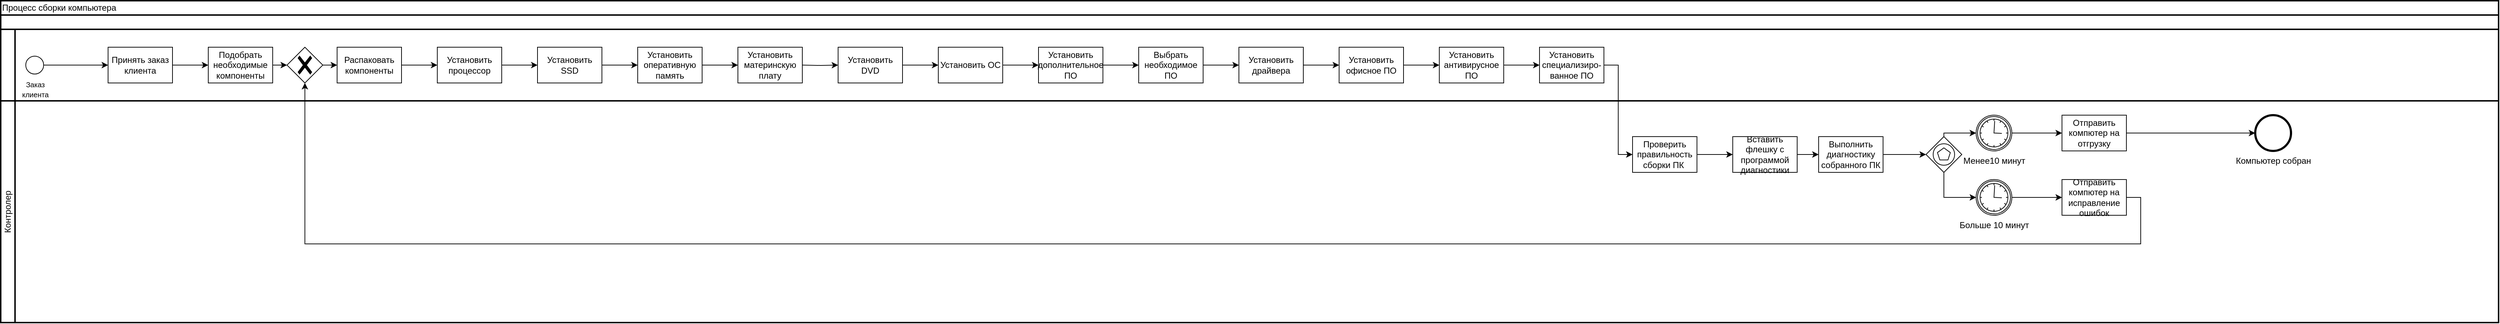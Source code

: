 <mxfile version="27.0.5">
  <diagram name="Страница — 1" id="HnActxMmPS7xU4tbSs8K">
    <mxGraphModel dx="1481" dy="716" grid="1" gridSize="10" guides="1" tooltips="1" connect="1" arrows="1" fold="1" page="0" pageScale="1" pageWidth="827" pageHeight="1169" math="0" shadow="0">
      <root>
        <mxCell id="0" />
        <mxCell id="1" parent="0" />
        <mxCell id="qft5tH1vOHiA7ZXkrPKI-34" value="Процесс сборки компьютера" style="swimlane;html=1;startSize=20;fontStyle=0;collapsible=0;horizontal=1;swimlaneLine=1;strokeWidth=2;swimlaneFillColor=#ffffff;whiteSpace=wrap;align=left;" parent="1" vertex="1">
          <mxGeometry x="200" y="280" width="3490" height="40" as="geometry" />
        </mxCell>
        <mxCell id="qft5tH1vOHiA7ZXkrPKI-35" value="Мастер" style="swimlane;html=1;startSize=20;fontStyle=0;collapsible=0;horizontal=0;swimlaneLine=1;swimlaneFillColor=#ffffff;strokeWidth=2;whiteSpace=wrap;" parent="1" vertex="1">
          <mxGeometry x="200" y="320" width="3490" height="410" as="geometry" />
        </mxCell>
        <mxCell id="qft5tH1vOHiA7ZXkrPKI-37" value="&lt;font size=&quot;1&quot;&gt;Заказ&lt;/font&gt;&lt;div&gt;&lt;font size=&quot;1&quot;&gt;клиента&lt;/font&gt;&lt;/div&gt;" style="points=[[0.145,0.145,0],[0.5,0,0],[0.855,0.145,0],[1,0.5,0],[0.855,0.855,0],[0.5,1,0],[0.145,0.855,0],[0,0.5,0]];shape=mxgraph.bpmn.event;html=1;verticalLabelPosition=bottom;labelBackgroundColor=#ffffff;verticalAlign=top;align=center;perimeter=ellipsePerimeter;outlineConnect=0;aspect=fixed;outline=standard;symbol=general;" parent="qft5tH1vOHiA7ZXkrPKI-35" vertex="1">
          <mxGeometry x="35" y="37.5" width="25" height="25" as="geometry" />
        </mxCell>
        <mxCell id="qft5tH1vOHiA7ZXkrPKI-44" style="edgeStyle=orthogonalEdgeStyle;rounded=0;orthogonalLoop=1;jettySize=auto;html=1;exitX=1;exitY=0.5;exitDx=0;exitDy=0;exitPerimeter=0;" parent="qft5tH1vOHiA7ZXkrPKI-35" source="qft5tH1vOHiA7ZXkrPKI-40" target="qft5tH1vOHiA7ZXkrPKI-42" edge="1">
          <mxGeometry relative="1" as="geometry" />
        </mxCell>
        <mxCell id="qft5tH1vOHiA7ZXkrPKI-40" value="Принять заказ клиента" style="points=[[0.25,0,0],[0.5,0,0],[0.75,0,0],[1,0.25,0],[1,0.5,0],[1,0.75,0],[0.75,1,0],[0.5,1,0],[0.25,1,0],[0,0.75,0],[0,0.5,0],[0,0.25,0]];shape=mxgraph.bpmn.task2;whiteSpace=wrap;rectStyle=rounded;size=10;html=1;container=1;expand=0;collapsible=0;taskMarker=abstract;" parent="qft5tH1vOHiA7ZXkrPKI-35" vertex="1">
          <mxGeometry x="150" y="25" width="90" height="50" as="geometry" />
        </mxCell>
        <mxCell id="qft5tH1vOHiA7ZXkrPKI-41" style="edgeStyle=orthogonalEdgeStyle;rounded=0;orthogonalLoop=1;jettySize=auto;html=1;exitX=1;exitY=0.5;exitDx=0;exitDy=0;exitPerimeter=0;entryX=0;entryY=0.5;entryDx=0;entryDy=0;entryPerimeter=0;" parent="qft5tH1vOHiA7ZXkrPKI-35" source="qft5tH1vOHiA7ZXkrPKI-37" target="qft5tH1vOHiA7ZXkrPKI-40" edge="1">
          <mxGeometry relative="1" as="geometry" />
        </mxCell>
        <mxCell id="qft5tH1vOHiA7ZXkrPKI-42" value="Подобрать необходимые компоненты" style="points=[[0.25,0,0],[0.5,0,0],[0.75,0,0],[1,0.25,0],[1,0.5,0],[1,0.75,0],[0.75,1,0],[0.5,1,0],[0.25,1,0],[0,0.75,0],[0,0.5,0],[0,0.25,0]];shape=mxgraph.bpmn.task2;whiteSpace=wrap;rectStyle=rounded;size=10;html=1;container=1;expand=0;collapsible=0;taskMarker=abstract;" parent="qft5tH1vOHiA7ZXkrPKI-35" vertex="1">
          <mxGeometry x="290" y="25" width="90" height="50" as="geometry" />
        </mxCell>
        <mxCell id="qft5tH1vOHiA7ZXkrPKI-45" style="edgeStyle=orthogonalEdgeStyle;rounded=0;orthogonalLoop=1;jettySize=auto;html=1;exitX=1;exitY=0.5;exitDx=0;exitDy=0;exitPerimeter=0;entryX=0;entryY=0.5;entryDx=0;entryDy=0;entryPerimeter=0;" parent="qft5tH1vOHiA7ZXkrPKI-35" source="vdZZEBa0CY6hvg-4VXfn-33" edge="1">
          <mxGeometry relative="1" as="geometry">
            <mxPoint x="470" y="50" as="targetPoint" />
          </mxGeometry>
        </mxCell>
        <mxCell id="qft5tH1vOHiA7ZXkrPKI-46" value="Распаковать компоненты" style="points=[[0.25,0,0],[0.5,0,0],[0.75,0,0],[1,0.25,0],[1,0.5,0],[1,0.75,0],[0.75,1,0],[0.5,1,0],[0.25,1,0],[0,0.75,0],[0,0.5,0],[0,0.25,0]];shape=mxgraph.bpmn.task2;whiteSpace=wrap;rectStyle=rounded;size=10;html=1;container=1;expand=0;collapsible=0;taskMarker=abstract;" parent="qft5tH1vOHiA7ZXkrPKI-35" vertex="1">
          <mxGeometry x="470" y="25" width="90" height="50" as="geometry" />
        </mxCell>
        <mxCell id="qft5tH1vOHiA7ZXkrPKI-48" value="Установить материнскую плату" style="points=[[0.25,0,0],[0.5,0,0],[0.75,0,0],[1,0.25,0],[1,0.5,0],[1,0.75,0],[0.75,1,0],[0.5,1,0],[0.25,1,0],[0,0.75,0],[0,0.5,0],[0,0.25,0]];shape=mxgraph.bpmn.task2;whiteSpace=wrap;rectStyle=rounded;size=10;html=1;container=1;expand=0;collapsible=0;taskMarker=abstract;" parent="qft5tH1vOHiA7ZXkrPKI-35" vertex="1">
          <mxGeometry x="1030" y="25" width="90" height="50" as="geometry" />
        </mxCell>
        <mxCell id="qft5tH1vOHiA7ZXkrPKI-50" value="Установить SSD" style="points=[[0.25,0,0],[0.5,0,0],[0.75,0,0],[1,0.25,0],[1,0.5,0],[1,0.75,0],[0.75,1,0],[0.5,1,0],[0.25,1,0],[0,0.75,0],[0,0.5,0],[0,0.25,0]];shape=mxgraph.bpmn.task2;whiteSpace=wrap;rectStyle=rounded;size=10;html=1;container=1;expand=0;collapsible=0;taskMarker=abstract;" parent="qft5tH1vOHiA7ZXkrPKI-35" vertex="1">
          <mxGeometry x="750" y="25" width="90" height="50" as="geometry" />
        </mxCell>
        <mxCell id="qft5tH1vOHiA7ZXkrPKI-51" value="Установить оперативную память" style="points=[[0.25,0,0],[0.5,0,0],[0.75,0,0],[1,0.25,0],[1,0.5,0],[1,0.75,0],[0.75,1,0],[0.5,1,0],[0.25,1,0],[0,0.75,0],[0,0.5,0],[0,0.25,0]];shape=mxgraph.bpmn.task2;whiteSpace=wrap;rectStyle=rounded;size=10;html=1;container=1;expand=0;collapsible=0;taskMarker=abstract;" parent="qft5tH1vOHiA7ZXkrPKI-35" vertex="1">
          <mxGeometry x="890" y="25" width="90" height="50" as="geometry" />
        </mxCell>
        <mxCell id="qft5tH1vOHiA7ZXkrPKI-53" style="edgeStyle=orthogonalEdgeStyle;rounded=0;orthogonalLoop=1;jettySize=auto;html=1;exitX=1;exitY=0.5;exitDx=0;exitDy=0;exitPerimeter=0;entryX=0;entryY=0.5;entryDx=0;entryDy=0;entryPerimeter=0;" parent="qft5tH1vOHiA7ZXkrPKI-35" source="qft5tH1vOHiA7ZXkrPKI-50" target="qft5tH1vOHiA7ZXkrPKI-51" edge="1">
          <mxGeometry relative="1" as="geometry" />
        </mxCell>
        <mxCell id="qft5tH1vOHiA7ZXkrPKI-58" style="edgeStyle=orthogonalEdgeStyle;rounded=0;orthogonalLoop=1;jettySize=auto;html=1;" parent="qft5tH1vOHiA7ZXkrPKI-35" target="qft5tH1vOHiA7ZXkrPKI-55" edge="1">
          <mxGeometry relative="1" as="geometry">
            <mxPoint x="1120" y="50" as="sourcePoint" />
          </mxGeometry>
        </mxCell>
        <mxCell id="qft5tH1vOHiA7ZXkrPKI-59" style="edgeStyle=orthogonalEdgeStyle;rounded=0;orthogonalLoop=1;jettySize=auto;html=1;" parent="qft5tH1vOHiA7ZXkrPKI-35" source="qft5tH1vOHiA7ZXkrPKI-55" target="qft5tH1vOHiA7ZXkrPKI-56" edge="1">
          <mxGeometry relative="1" as="geometry" />
        </mxCell>
        <mxCell id="qft5tH1vOHiA7ZXkrPKI-55" value="Установить DVD" style="points=[[0.25,0,0],[0.5,0,0],[0.75,0,0],[1,0.25,0],[1,0.5,0],[1,0.75,0],[0.75,1,0],[0.5,1,0],[0.25,1,0],[0,0.75,0],[0,0.5,0],[0,0.25,0]];shape=mxgraph.bpmn.task2;whiteSpace=wrap;rectStyle=rounded;size=10;html=1;container=1;expand=0;collapsible=0;taskMarker=abstract;" parent="qft5tH1vOHiA7ZXkrPKI-35" vertex="1">
          <mxGeometry x="1170" y="25" width="90" height="50" as="geometry" />
        </mxCell>
        <mxCell id="qft5tH1vOHiA7ZXkrPKI-56" value="Установить ОС" style="points=[[0.25,0,0],[0.5,0,0],[0.75,0,0],[1,0.25,0],[1,0.5,0],[1,0.75,0],[0.75,1,0],[0.5,1,0],[0.25,1,0],[0,0.75,0],[0,0.5,0],[0,0.25,0]];shape=mxgraph.bpmn.task2;whiteSpace=wrap;rectStyle=rounded;size=10;html=1;container=1;expand=0;collapsible=0;taskMarker=abstract;" parent="qft5tH1vOHiA7ZXkrPKI-35" vertex="1">
          <mxGeometry x="1310" y="25" width="90" height="50" as="geometry" />
        </mxCell>
        <mxCell id="qft5tH1vOHiA7ZXkrPKI-57" style="edgeStyle=orthogonalEdgeStyle;rounded=0;orthogonalLoop=1;jettySize=auto;html=1;entryX=0;entryY=0.5;entryDx=0;entryDy=0;entryPerimeter=0;" parent="qft5tH1vOHiA7ZXkrPKI-35" source="qft5tH1vOHiA7ZXkrPKI-51" edge="1">
          <mxGeometry relative="1" as="geometry">
            <mxPoint x="1030" y="50" as="targetPoint" />
          </mxGeometry>
        </mxCell>
        <mxCell id="vdZZEBa0CY6hvg-4VXfn-27" value="Проверить правильность сборки ПК" style="points=[[0.25,0,0],[0.5,0,0],[0.75,0,0],[1,0.25,0],[1,0.5,0],[1,0.75,0],[0.75,1,0],[0.5,1,0],[0.25,1,0],[0,0.75,0],[0,0.5,0],[0,0.25,0]];shape=mxgraph.bpmn.task2;whiteSpace=wrap;rectStyle=rounded;size=10;html=1;container=1;expand=0;collapsible=0;taskMarker=abstract;" parent="qft5tH1vOHiA7ZXkrPKI-35" vertex="1">
          <mxGeometry x="1590" y="130" width="90" height="50" as="geometry" />
        </mxCell>
        <mxCell id="qft5tH1vOHiA7ZXkrPKI-36" value="Контролер" style="swimlane;html=1;startSize=20;fontStyle=0;collapsible=0;horizontal=0;swimlaneLine=1;swimlaneFillColor=#ffffff;strokeWidth=2;whiteSpace=wrap;" parent="qft5tH1vOHiA7ZXkrPKI-35" vertex="1">
          <mxGeometry y="100" width="3490" height="310" as="geometry" />
        </mxCell>
        <mxCell id="vdZZEBa0CY6hvg-4VXfn-37" value="Проверить правильность сборки ПК&amp;nbsp;" style="points=[[0.25,0,0],[0.5,0,0],[0.75,0,0],[1,0.25,0],[1,0.5,0],[1,0.75,0],[0.75,1,0],[0.5,1,0],[0.25,1,0],[0,0.75,0],[0,0.5,0],[0,0.25,0]];shape=mxgraph.bpmn.task2;whiteSpace=wrap;rectStyle=rounded;size=10;html=1;container=1;expand=0;collapsible=0;taskMarker=abstract;" parent="qft5tH1vOHiA7ZXkrPKI-36" vertex="1">
          <mxGeometry x="2280" y="50" width="90" height="50" as="geometry" />
        </mxCell>
        <mxCell id="vdZZEBa0CY6hvg-4VXfn-43" value="Компьютер собран" style="points=[[0.145,0.145,0],[0.5,0,0],[0.855,0.145,0],[1,0.5,0],[0.855,0.855,0],[0.5,1,0],[0.145,0.855,0],[0,0.5,0]];shape=mxgraph.bpmn.event;html=1;verticalLabelPosition=bottom;labelBackgroundColor=#ffffff;verticalAlign=top;align=center;perimeter=ellipsePerimeter;outlineConnect=0;aspect=fixed;outline=end;symbol=terminate2;" parent="qft5tH1vOHiA7ZXkrPKI-36" vertex="1">
          <mxGeometry x="3150" y="20" width="50" height="50" as="geometry" />
        </mxCell>
        <mxCell id="vdZZEBa0CY6hvg-4VXfn-56" value="Вставить флешку с программой диагностики" style="points=[[0.25,0,0],[0.5,0,0],[0.75,0,0],[1,0.25,0],[1,0.5,0],[1,0.75,0],[0.75,1,0],[0.5,1,0],[0.25,1,0],[0,0.75,0],[0,0.5,0],[0,0.25,0]];shape=mxgraph.bpmn.task2;whiteSpace=wrap;rectStyle=rounded;size=10;html=1;container=1;expand=0;collapsible=0;taskMarker=abstract;" parent="qft5tH1vOHiA7ZXkrPKI-36" vertex="1">
          <mxGeometry x="2420" y="50" width="90" height="50" as="geometry" />
        </mxCell>
        <mxCell id="vdZZEBa0CY6hvg-4VXfn-62" style="edgeStyle=orthogonalEdgeStyle;rounded=0;orthogonalLoop=1;jettySize=auto;html=1;entryX=0;entryY=0.5;entryDx=0;entryDy=0;entryPerimeter=0;" parent="qft5tH1vOHiA7ZXkrPKI-36" source="vdZZEBa0CY6hvg-4VXfn-55" target="vdZZEBa0CY6hvg-4VXfn-71" edge="1">
          <mxGeometry relative="1" as="geometry">
            <mxPoint x="2690" y="50" as="targetPoint" />
          </mxGeometry>
        </mxCell>
        <mxCell id="vdZZEBa0CY6hvg-4VXfn-55" value="Выполнить диагностику собранного ПК" style="points=[[0.25,0,0],[0.5,0,0],[0.75,0,0],[1,0.25,0],[1,0.5,0],[1,0.75,0],[0.75,1,0],[0.5,1,0],[0.25,1,0],[0,0.75,0],[0,0.5,0],[0,0.25,0]];shape=mxgraph.bpmn.task2;whiteSpace=wrap;rectStyle=rounded;size=10;html=1;container=1;expand=0;collapsible=0;taskMarker=abstract;" parent="qft5tH1vOHiA7ZXkrPKI-36" vertex="1">
          <mxGeometry x="2540" y="50" width="90" height="50" as="geometry" />
        </mxCell>
        <mxCell id="vdZZEBa0CY6hvg-4VXfn-57" style="edgeStyle=orthogonalEdgeStyle;rounded=0;orthogonalLoop=1;jettySize=auto;html=1;entryX=0;entryY=0.5;entryDx=0;entryDy=0;entryPerimeter=0;" parent="qft5tH1vOHiA7ZXkrPKI-36" source="vdZZEBa0CY6hvg-4VXfn-37" target="vdZZEBa0CY6hvg-4VXfn-56" edge="1">
          <mxGeometry relative="1" as="geometry" />
        </mxCell>
        <mxCell id="vdZZEBa0CY6hvg-4VXfn-59" value="" style="edgeStyle=orthogonalEdgeStyle;rounded=0;orthogonalLoop=1;jettySize=auto;html=1;entryX=0;entryY=0.5;entryDx=0;entryDy=0;entryPerimeter=0;" parent="qft5tH1vOHiA7ZXkrPKI-36" source="vdZZEBa0CY6hvg-4VXfn-56" target="vdZZEBa0CY6hvg-4VXfn-55" edge="1">
          <mxGeometry relative="1" as="geometry">
            <mxPoint x="2710" y="470" as="sourcePoint" />
            <mxPoint x="2540" y="50.0" as="targetPoint" />
          </mxGeometry>
        </mxCell>
        <mxCell id="vdZZEBa0CY6hvg-4VXfn-73" style="edgeStyle=orthogonalEdgeStyle;rounded=0;orthogonalLoop=1;jettySize=auto;html=1;entryX=0;entryY=0.5;entryDx=0;entryDy=0;entryPerimeter=0;exitX=1;exitY=0.5;exitDx=0;exitDy=0;exitPerimeter=0;" parent="qft5tH1vOHiA7ZXkrPKI-36" source="t5a5wOHgAuFoFuFiJs8g-1" target="vdZZEBa0CY6hvg-4VXfn-74" edge="1">
          <mxGeometry relative="1" as="geometry">
            <mxPoint x="2730" y="160" as="targetPoint" />
            <Array as="points">
              <mxPoint x="2820" y="135" />
              <mxPoint x="2820" y="135" />
            </Array>
          </mxGeometry>
        </mxCell>
        <mxCell id="vdZZEBa0CY6hvg-4VXfn-71" value="" style="points=[[0.25,0.25,0],[0.5,0,0],[0.75,0.25,0],[1,0.5,0],[0.75,0.75,0],[0.5,1,0],[0.25,0.75,0],[0,0.5,0]];shape=mxgraph.bpmn.gateway2;html=1;verticalLabelPosition=bottom;labelBackgroundColor=#ffffff;verticalAlign=top;align=center;perimeter=rhombusPerimeter;outlineConnect=0;outline=standard;symbol=multiple;" parent="qft5tH1vOHiA7ZXkrPKI-36" vertex="1">
          <mxGeometry x="2690" y="50" width="50" height="50" as="geometry" />
        </mxCell>
        <mxCell id="vdZZEBa0CY6hvg-4VXfn-74" value="Отправить компютер на исправление ошибок" style="points=[[0.25,0,0],[0.5,0,0],[0.75,0,0],[1,0.25,0],[1,0.5,0],[1,0.75,0],[0.75,1,0],[0.5,1,0],[0.25,1,0],[0,0.75,0],[0,0.5,0],[0,0.25,0]];shape=mxgraph.bpmn.task2;whiteSpace=wrap;rectStyle=rounded;size=10;html=1;container=1;expand=0;collapsible=0;taskMarker=abstract;" parent="qft5tH1vOHiA7ZXkrPKI-36" vertex="1">
          <mxGeometry x="2880" y="110" width="90" height="50" as="geometry" />
        </mxCell>
        <mxCell id="t5a5wOHgAuFoFuFiJs8g-2" value="Менее10 минут" style="points=[[0.145,0.145,0],[0.5,0,0],[0.855,0.145,0],[1,0.5,0],[0.855,0.855,0],[0.5,1,0],[0.145,0.855,0],[0,0.5,0]];shape=mxgraph.bpmn.event;html=1;verticalLabelPosition=bottom;labelBackgroundColor=#ffffff;verticalAlign=top;align=center;perimeter=ellipsePerimeter;outlineConnect=0;aspect=fixed;outline=catching;symbol=timer;" vertex="1" parent="qft5tH1vOHiA7ZXkrPKI-36">
          <mxGeometry x="2760" y="20" width="50" height="50" as="geometry" />
        </mxCell>
        <mxCell id="t5a5wOHgAuFoFuFiJs8g-3" value="" style="edgeStyle=orthogonalEdgeStyle;rounded=0;orthogonalLoop=1;jettySize=auto;html=1;entryX=0;entryY=0.5;entryDx=0;entryDy=0;entryPerimeter=0;exitX=0.5;exitY=1;exitDx=0;exitDy=0;exitPerimeter=0;" edge="1" parent="qft5tH1vOHiA7ZXkrPKI-36" source="vdZZEBa0CY6hvg-4VXfn-71" target="t5a5wOHgAuFoFuFiJs8g-1">
          <mxGeometry relative="1" as="geometry">
            <mxPoint x="3080" y="555" as="targetPoint" />
            <mxPoint x="2915" y="520" as="sourcePoint" />
          </mxGeometry>
        </mxCell>
        <mxCell id="t5a5wOHgAuFoFuFiJs8g-1" value="Больше 10 минут" style="points=[[0.145,0.145,0],[0.5,0,0],[0.855,0.145,0],[1,0.5,0],[0.855,0.855,0],[0.5,1,0],[0.145,0.855,0],[0,0.5,0]];shape=mxgraph.bpmn.event;html=1;verticalLabelPosition=bottom;labelBackgroundColor=#ffffff;verticalAlign=top;align=center;perimeter=ellipsePerimeter;outlineConnect=0;aspect=fixed;outline=catching;symbol=timer;" vertex="1" parent="qft5tH1vOHiA7ZXkrPKI-36">
          <mxGeometry x="2760" y="110" width="50" height="50" as="geometry" />
        </mxCell>
        <mxCell id="t5a5wOHgAuFoFuFiJs8g-4" value="Отправить компютер на отгрузку" style="points=[[0.25,0,0],[0.5,0,0],[0.75,0,0],[1,0.25,0],[1,0.5,0],[1,0.75,0],[0.75,1,0],[0.5,1,0],[0.25,1,0],[0,0.75,0],[0,0.5,0],[0,0.25,0]];shape=mxgraph.bpmn.task2;whiteSpace=wrap;rectStyle=rounded;size=10;html=1;container=1;expand=0;collapsible=0;taskMarker=abstract;" vertex="1" parent="qft5tH1vOHiA7ZXkrPKI-36">
          <mxGeometry x="2880" y="20" width="90" height="50" as="geometry" />
        </mxCell>
        <mxCell id="t5a5wOHgAuFoFuFiJs8g-5" style="edgeStyle=orthogonalEdgeStyle;rounded=0;orthogonalLoop=1;jettySize=auto;html=1;exitX=0.5;exitY=0;exitDx=0;exitDy=0;exitPerimeter=0;entryX=0;entryY=0.5;entryDx=0;entryDy=0;entryPerimeter=0;" edge="1" parent="qft5tH1vOHiA7ZXkrPKI-36" source="vdZZEBa0CY6hvg-4VXfn-71" target="t5a5wOHgAuFoFuFiJs8g-2">
          <mxGeometry relative="1" as="geometry">
            <Array as="points">
              <mxPoint x="2715" y="45" />
            </Array>
          </mxGeometry>
        </mxCell>
        <mxCell id="t5a5wOHgAuFoFuFiJs8g-6" style="edgeStyle=orthogonalEdgeStyle;rounded=0;orthogonalLoop=1;jettySize=auto;html=1;exitX=1;exitY=0.5;exitDx=0;exitDy=0;exitPerimeter=0;entryX=0;entryY=0.5;entryDx=0;entryDy=0;entryPerimeter=0;" edge="1" parent="qft5tH1vOHiA7ZXkrPKI-36" source="t5a5wOHgAuFoFuFiJs8g-2" target="t5a5wOHgAuFoFuFiJs8g-4">
          <mxGeometry relative="1" as="geometry" />
        </mxCell>
        <mxCell id="t5a5wOHgAuFoFuFiJs8g-7" style="edgeStyle=orthogonalEdgeStyle;rounded=0;orthogonalLoop=1;jettySize=auto;html=1;exitX=1;exitY=0.5;exitDx=0;exitDy=0;exitPerimeter=0;entryX=0;entryY=0.5;entryDx=0;entryDy=0;entryPerimeter=0;" edge="1" parent="qft5tH1vOHiA7ZXkrPKI-36" source="t5a5wOHgAuFoFuFiJs8g-4" target="vdZZEBa0CY6hvg-4VXfn-43">
          <mxGeometry relative="1" as="geometry" />
        </mxCell>
        <mxCell id="vdZZEBa0CY6hvg-4VXfn-10" style="edgeStyle=orthogonalEdgeStyle;rounded=0;orthogonalLoop=1;jettySize=auto;html=1;exitX=1;exitY=0.5;exitDx=0;exitDy=0;exitPerimeter=0;" parent="qft5tH1vOHiA7ZXkrPKI-35" source="qft5tH1vOHiA7ZXkrPKI-60" target="vdZZEBa0CY6hvg-4VXfn-1" edge="1">
          <mxGeometry relative="1" as="geometry" />
        </mxCell>
        <mxCell id="vdZZEBa0CY6hvg-4VXfn-11" style="edgeStyle=orthogonalEdgeStyle;rounded=0;orthogonalLoop=1;jettySize=auto;html=1;exitX=1;exitY=0.5;exitDx=0;exitDy=0;exitPerimeter=0;entryX=0;entryY=0.5;entryDx=0;entryDy=0;entryPerimeter=0;" parent="qft5tH1vOHiA7ZXkrPKI-35" source="vdZZEBa0CY6hvg-4VXfn-1" target="vdZZEBa0CY6hvg-4VXfn-2" edge="1">
          <mxGeometry relative="1" as="geometry" />
        </mxCell>
        <mxCell id="vdZZEBa0CY6hvg-4VXfn-12" style="edgeStyle=orthogonalEdgeStyle;rounded=0;orthogonalLoop=1;jettySize=auto;html=1;exitX=1;exitY=0.5;exitDx=0;exitDy=0;exitPerimeter=0;entryX=0;entryY=0.5;entryDx=0;entryDy=0;entryPerimeter=0;" parent="qft5tH1vOHiA7ZXkrPKI-35" source="vdZZEBa0CY6hvg-4VXfn-2" target="vdZZEBa0CY6hvg-4VXfn-3" edge="1">
          <mxGeometry relative="1" as="geometry" />
        </mxCell>
        <mxCell id="qft5tH1vOHiA7ZXkrPKI-60" value="Установить дополнительное ПО" style="points=[[0.25,0,0],[0.5,0,0],[0.75,0,0],[1,0.25,0],[1,0.5,0],[1,0.75,0],[0.75,1,0],[0.5,1,0],[0.25,1,0],[0,0.75,0],[0,0.5,0],[0,0.25,0]];shape=mxgraph.bpmn.task2;whiteSpace=wrap;rectStyle=rounded;size=10;html=1;container=1;expand=0;collapsible=0;taskMarker=abstract;" parent="qft5tH1vOHiA7ZXkrPKI-35" vertex="1">
          <mxGeometry x="1450" y="25" width="90" height="50" as="geometry" />
        </mxCell>
        <mxCell id="vdZZEBa0CY6hvg-4VXfn-1" value="Выбрать необходимое ПО" style="points=[[0.25,0,0],[0.5,0,0],[0.75,0,0],[1,0.25,0],[1,0.5,0],[1,0.75,0],[0.75,1,0],[0.5,1,0],[0.25,1,0],[0,0.75,0],[0,0.5,0],[0,0.25,0]];shape=mxgraph.bpmn.task2;whiteSpace=wrap;rectStyle=rounded;size=10;html=1;container=1;expand=0;collapsible=0;taskMarker=abstract;" parent="qft5tH1vOHiA7ZXkrPKI-35" vertex="1">
          <mxGeometry x="1590" y="25" width="90" height="50" as="geometry" />
        </mxCell>
        <mxCell id="vdZZEBa0CY6hvg-4VXfn-2" value="Установить драйвера" style="points=[[0.25,0,0],[0.5,0,0],[0.75,0,0],[1,0.25,0],[1,0.5,0],[1,0.75,0],[0.75,1,0],[0.5,1,0],[0.25,1,0],[0,0.75,0],[0,0.5,0],[0,0.25,0]];shape=mxgraph.bpmn.task2;whiteSpace=wrap;rectStyle=rounded;size=10;html=1;container=1;expand=0;collapsible=0;taskMarker=abstract;" parent="qft5tH1vOHiA7ZXkrPKI-35" vertex="1">
          <mxGeometry x="1730" y="25" width="90" height="50" as="geometry" />
        </mxCell>
        <mxCell id="vdZZEBa0CY6hvg-4VXfn-3" value="Установить офисное ПО" style="points=[[0.25,0,0],[0.5,0,0],[0.75,0,0],[1,0.25,0],[1,0.5,0],[1,0.75,0],[0.75,1,0],[0.5,1,0],[0.25,1,0],[0,0.75,0],[0,0.5,0],[0,0.25,0]];shape=mxgraph.bpmn.task2;whiteSpace=wrap;rectStyle=rounded;size=10;html=1;container=1;expand=0;collapsible=0;taskMarker=abstract;" parent="qft5tH1vOHiA7ZXkrPKI-35" vertex="1">
          <mxGeometry x="1870" y="25" width="90" height="50" as="geometry" />
        </mxCell>
        <mxCell id="vdZZEBa0CY6hvg-4VXfn-4" value="Установить антивирусное ПО" style="points=[[0.25,0,0],[0.5,0,0],[0.75,0,0],[1,0.25,0],[1,0.5,0],[1,0.75,0],[0.75,1,0],[0.5,1,0],[0.25,1,0],[0,0.75,0],[0,0.5,0],[0,0.25,0]];shape=mxgraph.bpmn.task2;whiteSpace=wrap;rectStyle=rounded;size=10;html=1;container=1;expand=0;collapsible=0;taskMarker=abstract;" parent="qft5tH1vOHiA7ZXkrPKI-35" vertex="1">
          <mxGeometry x="2010" y="25" width="90" height="50" as="geometry" />
        </mxCell>
        <mxCell id="vdZZEBa0CY6hvg-4VXfn-13" style="edgeStyle=orthogonalEdgeStyle;rounded=0;orthogonalLoop=1;jettySize=auto;html=1;exitX=1;exitY=0.5;exitDx=0;exitDy=0;exitPerimeter=0;entryX=0;entryY=0.5;entryDx=0;entryDy=0;entryPerimeter=0;" parent="qft5tH1vOHiA7ZXkrPKI-35" source="vdZZEBa0CY6hvg-4VXfn-3" target="vdZZEBa0CY6hvg-4VXfn-4" edge="1">
          <mxGeometry relative="1" as="geometry" />
        </mxCell>
        <mxCell id="vdZZEBa0CY6hvg-4VXfn-6" value="Установить специализиро-ванное ПО" style="points=[[0.25,0,0],[0.5,0,0],[0.75,0,0],[1,0.25,0],[1,0.5,0],[1,0.75,0],[0.75,1,0],[0.5,1,0],[0.25,1,0],[0,0.75,0],[0,0.5,0],[0,0.25,0]];shape=mxgraph.bpmn.task2;whiteSpace=wrap;rectStyle=rounded;size=10;html=1;container=1;expand=0;collapsible=0;taskMarker=abstract;" parent="qft5tH1vOHiA7ZXkrPKI-35" vertex="1">
          <mxGeometry x="2150" y="25" width="90" height="50" as="geometry" />
        </mxCell>
        <mxCell id="vdZZEBa0CY6hvg-4VXfn-14" style="edgeStyle=orthogonalEdgeStyle;rounded=0;orthogonalLoop=1;jettySize=auto;html=1;exitX=1;exitY=0.5;exitDx=0;exitDy=0;exitPerimeter=0;entryX=0;entryY=0.5;entryDx=0;entryDy=0;entryPerimeter=0;" parent="qft5tH1vOHiA7ZXkrPKI-35" source="vdZZEBa0CY6hvg-4VXfn-4" target="vdZZEBa0CY6hvg-4VXfn-6" edge="1">
          <mxGeometry relative="1" as="geometry" />
        </mxCell>
        <mxCell id="vdZZEBa0CY6hvg-4VXfn-15" style="edgeStyle=orthogonalEdgeStyle;rounded=0;orthogonalLoop=1;jettySize=auto;html=1;exitX=1;exitY=0.5;exitDx=0;exitDy=0;exitPerimeter=0;entryX=0;entryY=0.5;entryDx=0;entryDy=0;entryPerimeter=0;" parent="qft5tH1vOHiA7ZXkrPKI-35" source="vdZZEBa0CY6hvg-4VXfn-6" target="vdZZEBa0CY6hvg-4VXfn-37" edge="1">
          <mxGeometry relative="1" as="geometry">
            <mxPoint x="2650" y="50" as="targetPoint" />
          </mxGeometry>
        </mxCell>
        <mxCell id="vdZZEBa0CY6hvg-4VXfn-33" value="" style="points=[[0.25,0.25,0],[0.5,0,0],[0.75,0.25,0],[1,0.5,0],[0.75,0.75,0],[0.5,1,0],[0.25,0.75,0],[0,0.5,0]];shape=mxgraph.bpmn.gateway2;html=1;verticalLabelPosition=bottom;labelBackgroundColor=#ffffff;verticalAlign=top;align=center;perimeter=rhombusPerimeter;outlineConnect=0;outline=none;symbol=none;gwType=exclusive;" parent="qft5tH1vOHiA7ZXkrPKI-35" vertex="1">
          <mxGeometry x="400" y="25" width="50" height="50" as="geometry" />
        </mxCell>
        <mxCell id="vdZZEBa0CY6hvg-4VXfn-34" value="" style="edgeStyle=orthogonalEdgeStyle;rounded=0;orthogonalLoop=1;jettySize=auto;html=1;exitX=1;exitY=0.5;exitDx=0;exitDy=0;exitPerimeter=0;entryX=0;entryY=0.5;entryDx=0;entryDy=0;entryPerimeter=0;" parent="qft5tH1vOHiA7ZXkrPKI-35" source="qft5tH1vOHiA7ZXkrPKI-42" target="vdZZEBa0CY6hvg-4VXfn-33" edge="1">
          <mxGeometry relative="1" as="geometry">
            <mxPoint x="580" y="370" as="sourcePoint" />
            <mxPoint x="670" y="370" as="targetPoint" />
          </mxGeometry>
        </mxCell>
        <mxCell id="vdZZEBa0CY6hvg-4VXfn-50" style="edgeStyle=orthogonalEdgeStyle;rounded=0;orthogonalLoop=1;jettySize=auto;html=1;exitX=1;exitY=0.5;exitDx=0;exitDy=0;exitPerimeter=0;entryX=0;entryY=0.5;entryDx=0;entryDy=0;entryPerimeter=0;" parent="qft5tH1vOHiA7ZXkrPKI-35" source="qft5tH1vOHiA7ZXkrPKI-56" target="qft5tH1vOHiA7ZXkrPKI-60" edge="1">
          <mxGeometry relative="1" as="geometry" />
        </mxCell>
        <mxCell id="vdZZEBa0CY6hvg-4VXfn-53" style="edgeStyle=orthogonalEdgeStyle;rounded=0;orthogonalLoop=1;jettySize=auto;html=1;" parent="qft5tH1vOHiA7ZXkrPKI-35" source="vdZZEBa0CY6hvg-4VXfn-51" target="qft5tH1vOHiA7ZXkrPKI-50" edge="1">
          <mxGeometry relative="1" as="geometry" />
        </mxCell>
        <mxCell id="vdZZEBa0CY6hvg-4VXfn-51" value="Установить процессор" style="points=[[0.25,0,0],[0.5,0,0],[0.75,0,0],[1,0.25,0],[1,0.5,0],[1,0.75,0],[0.75,1,0],[0.5,1,0],[0.25,1,0],[0,0.75,0],[0,0.5,0],[0,0.25,0]];shape=mxgraph.bpmn.task2;whiteSpace=wrap;rectStyle=rounded;size=10;html=1;container=1;expand=0;collapsible=0;taskMarker=abstract;" parent="qft5tH1vOHiA7ZXkrPKI-35" vertex="1">
          <mxGeometry x="610" y="25" width="90" height="50" as="geometry" />
        </mxCell>
        <mxCell id="vdZZEBa0CY6hvg-4VXfn-52" style="edgeStyle=orthogonalEdgeStyle;rounded=0;orthogonalLoop=1;jettySize=auto;html=1;entryX=0;entryY=0.5;entryDx=0;entryDy=0;entryPerimeter=0;" parent="qft5tH1vOHiA7ZXkrPKI-35" source="qft5tH1vOHiA7ZXkrPKI-46" target="vdZZEBa0CY6hvg-4VXfn-51" edge="1">
          <mxGeometry relative="1" as="geometry" />
        </mxCell>
        <mxCell id="vdZZEBa0CY6hvg-4VXfn-75" style="edgeStyle=orthogonalEdgeStyle;rounded=0;orthogonalLoop=1;jettySize=auto;html=1;exitX=1;exitY=0.5;exitDx=0;exitDy=0;exitPerimeter=0;entryX=0.5;entryY=1;entryDx=0;entryDy=0;entryPerimeter=0;" parent="qft5tH1vOHiA7ZXkrPKI-35" source="vdZZEBa0CY6hvg-4VXfn-74" target="vdZZEBa0CY6hvg-4VXfn-33" edge="1">
          <mxGeometry relative="1" as="geometry">
            <Array as="points">
              <mxPoint x="2990" y="235" />
              <mxPoint x="2990" y="300" />
              <mxPoint x="425" y="300" />
            </Array>
          </mxGeometry>
        </mxCell>
      </root>
    </mxGraphModel>
  </diagram>
</mxfile>
